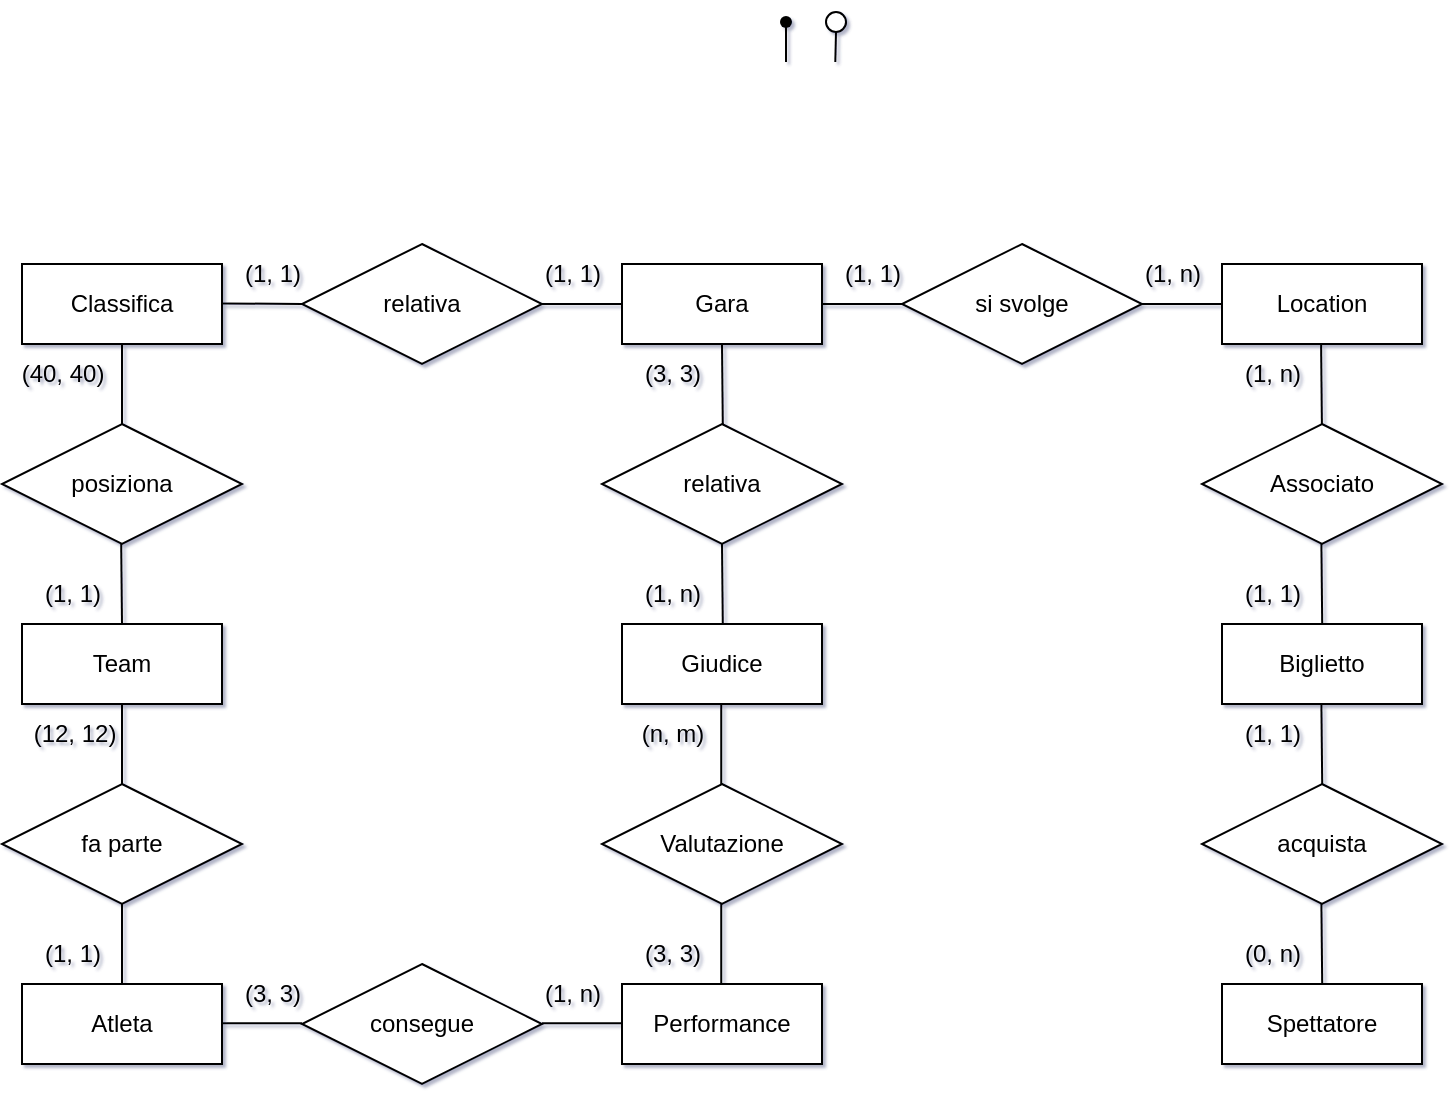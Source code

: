 <mxfile version="20.8.20" type="device"><diagram id="R2lEEEUBdFMjLlhIrx00" name="Page-1"><mxGraphModel dx="1762" dy="757" grid="0" gridSize="10" guides="1" tooltips="1" connect="1" arrows="1" fold="1" page="1" pageScale="1" pageWidth="1200" pageHeight="1920" background="#ffffff" math="0" shadow="1" extFonts="Permanent Marker^https://fonts.googleapis.com/css?family=Permanent+Marker"><root><mxCell id="0"/><mxCell id="1" parent="0"/><mxCell id="a31ttIIIxJfqRRS7j7J6-1" value="Gara" style="whiteSpace=wrap;html=1;align=center;rounded=0;labelBackgroundColor=none;" parent="1" vertex="1"><mxGeometry x="538" y="241" width="100" height="40" as="geometry"/></mxCell><mxCell id="a31ttIIIxJfqRRS7j7J6-3" value="relativa" style="shape=rhombus;perimeter=rhombusPerimeter;whiteSpace=wrap;html=1;align=center;rounded=0;labelBackgroundColor=none;" parent="1" vertex="1"><mxGeometry x="378" y="231" width="120" height="60" as="geometry"/></mxCell><mxCell id="a31ttIIIxJfqRRS7j7J6-5" value="" style="endArrow=none;html=1;rounded=0;labelBackgroundColor=none;fontColor=default;startArrow=none;" parent="1" source="a31ttIIIxJfqRRS7j7J6-4" edge="1"><mxGeometry width="50" height="50" relative="1" as="geometry"><mxPoint x="529.91" y="320" as="sourcePoint"/><mxPoint x="620" y="120" as="targetPoint"/></mxGeometry></mxCell><mxCell id="a31ttIIIxJfqRRS7j7J6-6" value="Team" style="whiteSpace=wrap;html=1;align=center;rounded=0;labelBackgroundColor=none;" parent="1" vertex="1"><mxGeometry x="238" y="421" width="100" height="40" as="geometry"/></mxCell><mxCell id="a31ttIIIxJfqRRS7j7J6-7" value="posiziona" style="shape=rhombus;perimeter=rhombusPerimeter;whiteSpace=wrap;html=1;align=center;rounded=0;labelBackgroundColor=none;" parent="1" vertex="1"><mxGeometry x="228" y="321" width="120" height="60" as="geometry"/></mxCell><mxCell id="3" value="" style="endArrow=none;html=1;rounded=0;labelBackgroundColor=none;fontColor=default;startArrow=none;" parent="1" source="25" edge="1"><mxGeometry width="50" height="50" relative="1" as="geometry"><mxPoint x="644.66" y="140" as="sourcePoint"/><mxPoint x="644.66" y="120" as="targetPoint"/></mxGeometry></mxCell><mxCell id="23" value="" style="endArrow=none;html=1;rounded=0;labelBackgroundColor=none;fontColor=default;entryX=1;entryY=0.5;entryDx=0;entryDy=0;exitX=1;exitY=0.75;exitDx=0;exitDy=0;startArrow=none;" parent="1" source="25" target="25" edge="1"><mxGeometry width="50" height="50" relative="1" as="geometry"><mxPoint x="339.81" y="510" as="sourcePoint"/><mxPoint x="339.81" y="490" as="targetPoint"/><Array as="points"/></mxGeometry></mxCell><mxCell id="37" value="" style="endArrow=none;html=1;rounded=0;labelBackgroundColor=none;fontColor=default;" parent="1" target="a31ttIIIxJfqRRS7j7J6-4" edge="1"><mxGeometry width="50" height="50" relative="1" as="geometry"><mxPoint x="620" y="140" as="sourcePoint"/><mxPoint x="529.91" y="300" as="targetPoint"/></mxGeometry></mxCell><mxCell id="a31ttIIIxJfqRRS7j7J6-4" value="" style="shape=waypoint;fillStyle=solid;size=6;pointerEvents=1;points=[];fillColor=none;resizable=0;rotatable=0;perimeter=centerPerimeter;snapToPoint=1;rounded=0;labelBackgroundColor=none;" parent="1" vertex="1"><mxGeometry x="610" y="110" width="20" height="20" as="geometry"/></mxCell><mxCell id="38" value="Classifica" style="whiteSpace=wrap;html=1;align=center;rounded=0;labelBackgroundColor=none;" parent="1" vertex="1"><mxGeometry x="238" y="241" width="100" height="40" as="geometry"/></mxCell><mxCell id="40" value="" style="endArrow=none;html=1;rounded=0;labelBackgroundColor=none;fontColor=default;exitX=1;exitY=0.5;exitDx=0;exitDy=0;" parent="1" source="a31ttIIIxJfqRRS7j7J6-3" edge="1"><mxGeometry width="50" height="50" relative="1" as="geometry"><mxPoint x="667.91" y="331" as="sourcePoint"/><mxPoint x="538" y="261" as="targetPoint"/></mxGeometry></mxCell><mxCell id="41" value="" style="endArrow=none;html=1;rounded=0;labelBackgroundColor=none;fontColor=default;exitX=1;exitY=0.5;exitDx=0;exitDy=0;" parent="1" edge="1"><mxGeometry width="50" height="50" relative="1" as="geometry"><mxPoint x="338" y="260.7" as="sourcePoint"/><mxPoint x="378" y="261" as="targetPoint"/></mxGeometry></mxCell><mxCell id="42" value="" style="endArrow=none;html=1;rounded=0;labelBackgroundColor=none;fontColor=default;exitX=0.5;exitY=1;exitDx=0;exitDy=0;" parent="1" source="38" edge="1"><mxGeometry width="50" height="50" relative="1" as="geometry"><mxPoint x="548" y="281" as="sourcePoint"/><mxPoint x="288" y="321" as="targetPoint"/></mxGeometry></mxCell><mxCell id="43" value="" style="endArrow=none;html=1;rounded=0;labelBackgroundColor=none;fontColor=default;exitX=0.5;exitY=1;exitDx=0;exitDy=0;" parent="1" edge="1"><mxGeometry width="50" height="50" relative="1" as="geometry"><mxPoint x="287.6" y="381" as="sourcePoint"/><mxPoint x="288" y="421" as="targetPoint"/></mxGeometry></mxCell><mxCell id="44" value="(40, 40)" style="text;html=1;align=center;verticalAlign=middle;resizable=0;points=[];autosize=1;strokeColor=none;fillColor=none;" parent="1" vertex="1"><mxGeometry x="228" y="281" width="60" height="30" as="geometry"/></mxCell><mxCell id="45" value="(1, 1)" style="text;html=1;align=center;verticalAlign=middle;resizable=0;points=[];autosize=1;strokeColor=none;fillColor=none;" parent="1" vertex="1"><mxGeometry x="238" y="391" width="50" height="30" as="geometry"/></mxCell><mxCell id="46" value="(1, 1)" style="text;html=1;align=center;verticalAlign=middle;resizable=0;points=[];autosize=1;strokeColor=none;fillColor=none;" parent="1" vertex="1"><mxGeometry x="338" y="231" width="50" height="30" as="geometry"/></mxCell><mxCell id="47" value="(1, 1)" style="text;html=1;align=center;verticalAlign=middle;resizable=0;points=[];autosize=1;strokeColor=none;fillColor=none;" parent="1" vertex="1"><mxGeometry x="488" y="231" width="50" height="30" as="geometry"/></mxCell><mxCell id="50" value="" style="endArrow=none;html=1;rounded=0;labelBackgroundColor=none;fontColor=default;" parent="1" target="25" edge="1"><mxGeometry width="50" height="50" relative="1" as="geometry"><mxPoint x="644.66" y="140" as="sourcePoint"/><mxPoint x="644.66" y="120" as="targetPoint"/></mxGeometry></mxCell><mxCell id="25" value="" style="ellipse;whiteSpace=wrap;html=1;" parent="1" vertex="1"><mxGeometry x="640" y="115" width="10" height="10" as="geometry"/></mxCell><mxCell id="51" value="Giudice" style="whiteSpace=wrap;html=1;align=center;rounded=0;labelBackgroundColor=none;" parent="1" vertex="1"><mxGeometry x="538" y="421" width="100" height="40" as="geometry"/></mxCell><mxCell id="52" value="consegue" style="shape=rhombus;perimeter=rhombusPerimeter;whiteSpace=wrap;html=1;align=center;rounded=0;labelBackgroundColor=none;" parent="1" vertex="1"><mxGeometry x="378" y="591" width="120" height="60" as="geometry"/></mxCell><mxCell id="54" value="" style="endArrow=none;html=1;rounded=0;labelBackgroundColor=none;fontColor=default;exitX=1;exitY=0.5;exitDx=0;exitDy=0;" parent="1" edge="1"><mxGeometry width="50" height="50" relative="1" as="geometry"><mxPoint x="338" y="620.68" as="sourcePoint"/><mxPoint x="378" y="620.68" as="targetPoint"/></mxGeometry></mxCell><mxCell id="55" value="" style="endArrow=none;html=1;rounded=0;labelBackgroundColor=none;fontColor=default;exitX=1;exitY=0.5;exitDx=0;exitDy=0;" parent="1" edge="1"><mxGeometry width="50" height="50" relative="1" as="geometry"><mxPoint x="498" y="620.68" as="sourcePoint"/><mxPoint x="538" y="620.68" as="targetPoint"/></mxGeometry></mxCell><mxCell id="56" value="(12, 12)" style="text;html=1;align=center;verticalAlign=middle;resizable=0;points=[];autosize=1;strokeColor=none;fillColor=none;" parent="1" vertex="1"><mxGeometry x="234" y="463" width="59" height="26" as="geometry"/></mxCell><mxCell id="57" value="(1, 1)" style="text;html=1;align=center;verticalAlign=middle;resizable=0;points=[];autosize=1;strokeColor=none;fillColor=none;" parent="1" vertex="1"><mxGeometry x="238" y="571" width="50" height="30" as="geometry"/></mxCell><mxCell id="58" value="fa parte" style="shape=rhombus;perimeter=rhombusPerimeter;whiteSpace=wrap;html=1;align=center;rounded=0;labelBackgroundColor=none;" parent="1" vertex="1"><mxGeometry x="228" y="501" width="120" height="60" as="geometry"/></mxCell><mxCell id="59" value="Atleta" style="whiteSpace=wrap;html=1;align=center;rounded=0;labelBackgroundColor=none;" parent="1" vertex="1"><mxGeometry x="238" y="601" width="100" height="40" as="geometry"/></mxCell><mxCell id="60" value="" style="endArrow=none;html=1;rounded=0;labelBackgroundColor=none;fontColor=default;exitX=0.5;exitY=1;exitDx=0;exitDy=0;" parent="1" source="a31ttIIIxJfqRRS7j7J6-6" edge="1"><mxGeometry width="50" height="50" relative="1" as="geometry"><mxPoint x="287.17" y="481" as="sourcePoint"/><mxPoint x="288" y="501" as="targetPoint"/></mxGeometry></mxCell><mxCell id="61" value="" style="endArrow=none;html=1;rounded=0;labelBackgroundColor=none;fontColor=default;exitX=0.5;exitY=1;exitDx=0;exitDy=0;" parent="1" edge="1"><mxGeometry width="50" height="50" relative="1" as="geometry"><mxPoint x="288.0" y="561" as="sourcePoint"/><mxPoint x="288" y="601" as="targetPoint"/></mxGeometry></mxCell><mxCell id="63" value="Performance" style="whiteSpace=wrap;html=1;align=center;rounded=0;labelBackgroundColor=none;" parent="1" vertex="1"><mxGeometry x="538" y="601" width="100" height="40" as="geometry"/></mxCell><mxCell id="64" value="Valutazione" style="shape=rhombus;perimeter=rhombusPerimeter;whiteSpace=wrap;html=1;align=center;rounded=0;labelBackgroundColor=none;" parent="1" vertex="1"><mxGeometry x="528" y="501" width="120" height="60" as="geometry"/></mxCell><mxCell id="65" value="" style="endArrow=none;html=1;rounded=0;labelBackgroundColor=none;fontColor=default;exitX=0.5;exitY=1;exitDx=0;exitDy=0;" parent="1" edge="1"><mxGeometry width="50" height="50" relative="1" as="geometry"><mxPoint x="587.62" y="461" as="sourcePoint"/><mxPoint x="587.62" y="501" as="targetPoint"/></mxGeometry></mxCell><mxCell id="66" value="" style="endArrow=none;html=1;rounded=0;labelBackgroundColor=none;fontColor=default;exitX=0.5;exitY=1;exitDx=0;exitDy=0;" parent="1" edge="1"><mxGeometry width="50" height="50" relative="1" as="geometry"><mxPoint x="587.62" y="561" as="sourcePoint"/><mxPoint x="587.62" y="601" as="targetPoint"/></mxGeometry></mxCell><mxCell id="67" value="(3, 3)" style="text;html=1;align=center;verticalAlign=middle;resizable=0;points=[];autosize=1;strokeColor=none;fillColor=none;" parent="1" vertex="1"><mxGeometry x="538" y="571" width="50" height="30" as="geometry"/></mxCell><mxCell id="68" value="(n, m)" style="text;html=1;align=center;verticalAlign=middle;resizable=0;points=[];autosize=1;strokeColor=none;fillColor=none;" parent="1" vertex="1"><mxGeometry x="538" y="461" width="50" height="30" as="geometry"/></mxCell><mxCell id="69" value="relativa" style="shape=rhombus;perimeter=rhombusPerimeter;whiteSpace=wrap;html=1;align=center;rounded=0;labelBackgroundColor=none;" parent="1" vertex="1"><mxGeometry x="528" y="321" width="120" height="60" as="geometry"/></mxCell><mxCell id="70" value="" style="endArrow=none;html=1;rounded=0;labelBackgroundColor=none;fontColor=default;exitX=0.5;exitY=1;exitDx=0;exitDy=0;" parent="1" edge="1"><mxGeometry width="50" height="50" relative="1" as="geometry"><mxPoint x="588" y="381" as="sourcePoint"/><mxPoint x="588.4" y="421" as="targetPoint"/></mxGeometry></mxCell><mxCell id="71" value="" style="endArrow=none;html=1;rounded=0;labelBackgroundColor=none;fontColor=default;exitX=0.5;exitY=1;exitDx=0;exitDy=0;" parent="1" edge="1"><mxGeometry width="50" height="50" relative="1" as="geometry"><mxPoint x="588.0" y="281" as="sourcePoint"/><mxPoint x="588.4" y="321" as="targetPoint"/></mxGeometry></mxCell><mxCell id="73" value="(3, 3)" style="text;html=1;align=center;verticalAlign=middle;resizable=0;points=[];autosize=1;strokeColor=none;fillColor=none;" parent="1" vertex="1"><mxGeometry x="338" y="591" width="50" height="30" as="geometry"/></mxCell><mxCell id="74" value="(1, n)" style="text;html=1;align=center;verticalAlign=middle;resizable=0;points=[];autosize=1;strokeColor=none;fillColor=none;" parent="1" vertex="1"><mxGeometry x="488" y="591" width="50" height="30" as="geometry"/></mxCell><mxCell id="75" value="(1, n)" style="text;html=1;align=center;verticalAlign=middle;resizable=0;points=[];autosize=1;strokeColor=none;fillColor=none;" parent="1" vertex="1"><mxGeometry x="538" y="391" width="50" height="30" as="geometry"/></mxCell><mxCell id="76" value="(3, 3)" style="text;html=1;align=center;verticalAlign=middle;resizable=0;points=[];autosize=1;strokeColor=none;fillColor=none;" parent="1" vertex="1"><mxGeometry x="538" y="281" width="50" height="30" as="geometry"/></mxCell><mxCell id="77" value="Location" style="whiteSpace=wrap;html=1;align=center;rounded=0;labelBackgroundColor=none;" parent="1" vertex="1"><mxGeometry x="838" y="241" width="100" height="40" as="geometry"/></mxCell><mxCell id="78" value="si svolge" style="shape=rhombus;perimeter=rhombusPerimeter;whiteSpace=wrap;html=1;align=center;rounded=0;labelBackgroundColor=none;" parent="1" vertex="1"><mxGeometry x="678" y="231" width="120" height="60" as="geometry"/></mxCell><mxCell id="79" value="" style="endArrow=none;html=1;rounded=0;labelBackgroundColor=none;fontColor=default;exitX=1;exitY=0.5;exitDx=0;exitDy=0;" parent="1" edge="1"><mxGeometry width="50" height="50" relative="1" as="geometry"><mxPoint x="638" y="261" as="sourcePoint"/><mxPoint x="678" y="261" as="targetPoint"/></mxGeometry></mxCell><mxCell id="80" value="" style="endArrow=none;html=1;rounded=0;labelBackgroundColor=none;fontColor=default;exitX=1;exitY=0.5;exitDx=0;exitDy=0;" parent="1" edge="1"><mxGeometry width="50" height="50" relative="1" as="geometry"><mxPoint x="798" y="261" as="sourcePoint"/><mxPoint x="838" y="261" as="targetPoint"/></mxGeometry></mxCell><mxCell id="81" value="(1, n)" style="text;html=1;align=center;verticalAlign=middle;resizable=0;points=[];autosize=1;strokeColor=none;fillColor=none;" parent="1" vertex="1"><mxGeometry x="788" y="231" width="50" height="30" as="geometry"/></mxCell><mxCell id="82" value="(1, 1)" style="text;html=1;align=center;verticalAlign=middle;resizable=0;points=[];autosize=1;strokeColor=none;fillColor=none;" parent="1" vertex="1"><mxGeometry x="638" y="231" width="50" height="30" as="geometry"/></mxCell><mxCell id="84" value="Biglietto" style="whiteSpace=wrap;html=1;align=center;rounded=0;labelBackgroundColor=none;" parent="1" vertex="1"><mxGeometry x="838" y="421" width="100" height="40" as="geometry"/></mxCell><mxCell id="85" value="Associato" style="shape=rhombus;perimeter=rhombusPerimeter;whiteSpace=wrap;html=1;align=center;rounded=0;labelBackgroundColor=none;" parent="1" vertex="1"><mxGeometry x="828" y="321" width="120" height="60" as="geometry"/></mxCell><mxCell id="86" value="Spettatore" style="whiteSpace=wrap;html=1;align=center;rounded=0;labelBackgroundColor=none;" parent="1" vertex="1"><mxGeometry x="838" y="601" width="100" height="40" as="geometry"/></mxCell><mxCell id="88" value="acquista" style="shape=rhombus;perimeter=rhombusPerimeter;whiteSpace=wrap;html=1;align=center;rounded=0;labelBackgroundColor=none;" parent="1" vertex="1"><mxGeometry x="828" y="501" width="120" height="60" as="geometry"/></mxCell><mxCell id="89" value="" style="endArrow=none;html=1;rounded=0;labelBackgroundColor=none;fontColor=default;exitX=0.5;exitY=1;exitDx=0;exitDy=0;" parent="1" edge="1"><mxGeometry width="50" height="50" relative="1" as="geometry"><mxPoint x="887.55" y="281" as="sourcePoint"/><mxPoint x="887.95" y="321" as="targetPoint"/></mxGeometry></mxCell><mxCell id="90" value="" style="endArrow=none;html=1;rounded=0;labelBackgroundColor=none;fontColor=default;exitX=0.5;exitY=1;exitDx=0;exitDy=0;" parent="1" edge="1"><mxGeometry width="50" height="50" relative="1" as="geometry"><mxPoint x="887.7" y="381" as="sourcePoint"/><mxPoint x="888.1" y="421" as="targetPoint"/></mxGeometry></mxCell><mxCell id="91" value="" style="endArrow=none;html=1;rounded=0;labelBackgroundColor=none;fontColor=default;exitX=0.5;exitY=1;exitDx=0;exitDy=0;" parent="1" edge="1"><mxGeometry width="50" height="50" relative="1" as="geometry"><mxPoint x="887.7" y="461" as="sourcePoint"/><mxPoint x="888.1" y="501" as="targetPoint"/></mxGeometry></mxCell><mxCell id="92" value="" style="endArrow=none;html=1;rounded=0;labelBackgroundColor=none;fontColor=default;exitX=0.5;exitY=1;exitDx=0;exitDy=0;" parent="1" edge="1"><mxGeometry width="50" height="50" relative="1" as="geometry"><mxPoint x="887.7" y="561" as="sourcePoint"/><mxPoint x="888.1" y="601" as="targetPoint"/></mxGeometry></mxCell><mxCell id="93" value="(1, 1)" style="text;html=1;align=center;verticalAlign=middle;resizable=0;points=[];autosize=1;strokeColor=none;fillColor=none;" parent="1" vertex="1"><mxGeometry x="838" y="391" width="50" height="30" as="geometry"/></mxCell><mxCell id="94" value="(1, n)" style="text;html=1;align=center;verticalAlign=middle;resizable=0;points=[];autosize=1;strokeColor=none;fillColor=none;" parent="1" vertex="1"><mxGeometry x="838" y="281" width="50" height="30" as="geometry"/></mxCell><mxCell id="95" value="(1, 1)" style="text;html=1;align=center;verticalAlign=middle;resizable=0;points=[];autosize=1;strokeColor=none;fillColor=none;" parent="1" vertex="1"><mxGeometry x="838" y="461" width="50" height="30" as="geometry"/></mxCell><mxCell id="96" value="(0, n)" style="text;html=1;align=center;verticalAlign=middle;resizable=0;points=[];autosize=1;strokeColor=none;fillColor=none;" parent="1" vertex="1"><mxGeometry x="838" y="571" width="50" height="30" as="geometry"/></mxCell></root></mxGraphModel></diagram></mxfile>